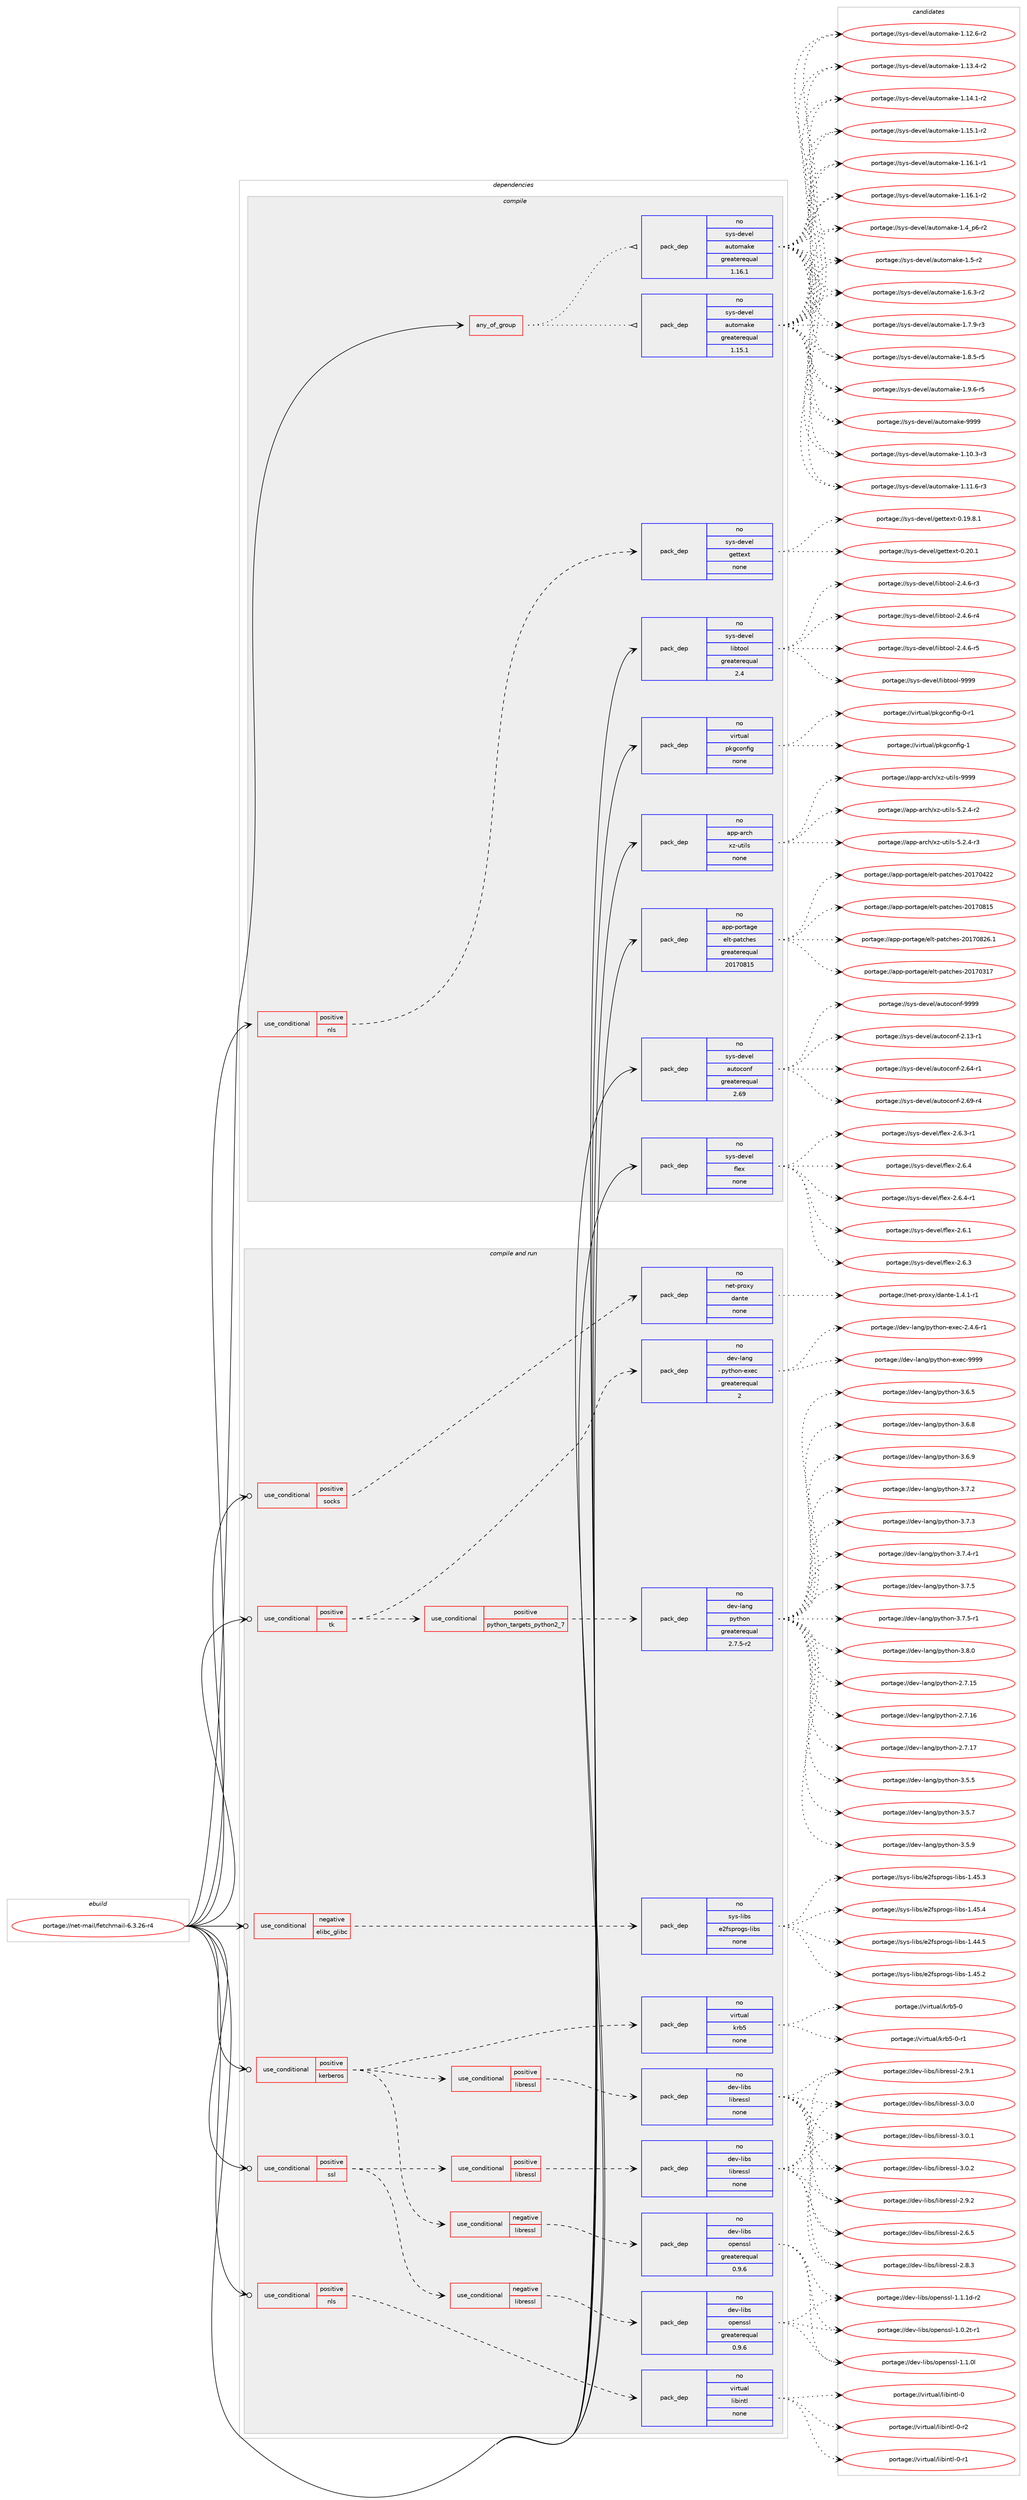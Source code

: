 digraph prolog {

# *************
# Graph options
# *************

newrank=true;
concentrate=true;
compound=true;
graph [rankdir=LR,fontname=Helvetica,fontsize=10,ranksep=1.5];#, ranksep=2.5, nodesep=0.2];
edge  [arrowhead=vee];
node  [fontname=Helvetica,fontsize=10];

# **********
# The ebuild
# **********

subgraph cluster_leftcol {
color=gray;
rank=same;
label=<<i>ebuild</i>>;
id [label="portage://net-mail/fetchmail-6.3.26-r4", color=red, width=4, href="../net-mail/fetchmail-6.3.26-r4.svg"];
}

# ****************
# The dependencies
# ****************

subgraph cluster_midcol {
color=gray;
label=<<i>dependencies</i>>;
subgraph cluster_compile {
fillcolor="#eeeeee";
style=filled;
label=<<i>compile</i>>;
subgraph any5891 {
dependency362657 [label=<<TABLE BORDER="0" CELLBORDER="1" CELLSPACING="0" CELLPADDING="4"><TR><TD CELLPADDING="10">any_of_group</TD></TR></TABLE>>, shape=none, color=red];subgraph pack265817 {
dependency362658 [label=<<TABLE BORDER="0" CELLBORDER="1" CELLSPACING="0" CELLPADDING="4" WIDTH="220"><TR><TD ROWSPAN="6" CELLPADDING="30">pack_dep</TD></TR><TR><TD WIDTH="110">no</TD></TR><TR><TD>sys-devel</TD></TR><TR><TD>automake</TD></TR><TR><TD>greaterequal</TD></TR><TR><TD>1.16.1</TD></TR></TABLE>>, shape=none, color=blue];
}
dependency362657:e -> dependency362658:w [weight=20,style="dotted",arrowhead="oinv"];
subgraph pack265818 {
dependency362659 [label=<<TABLE BORDER="0" CELLBORDER="1" CELLSPACING="0" CELLPADDING="4" WIDTH="220"><TR><TD ROWSPAN="6" CELLPADDING="30">pack_dep</TD></TR><TR><TD WIDTH="110">no</TD></TR><TR><TD>sys-devel</TD></TR><TR><TD>automake</TD></TR><TR><TD>greaterequal</TD></TR><TR><TD>1.15.1</TD></TR></TABLE>>, shape=none, color=blue];
}
dependency362657:e -> dependency362659:w [weight=20,style="dotted",arrowhead="oinv"];
}
id:e -> dependency362657:w [weight=20,style="solid",arrowhead="vee"];
subgraph cond90797 {
dependency362660 [label=<<TABLE BORDER="0" CELLBORDER="1" CELLSPACING="0" CELLPADDING="4"><TR><TD ROWSPAN="3" CELLPADDING="10">use_conditional</TD></TR><TR><TD>positive</TD></TR><TR><TD>nls</TD></TR></TABLE>>, shape=none, color=red];
subgraph pack265819 {
dependency362661 [label=<<TABLE BORDER="0" CELLBORDER="1" CELLSPACING="0" CELLPADDING="4" WIDTH="220"><TR><TD ROWSPAN="6" CELLPADDING="30">pack_dep</TD></TR><TR><TD WIDTH="110">no</TD></TR><TR><TD>sys-devel</TD></TR><TR><TD>gettext</TD></TR><TR><TD>none</TD></TR><TR><TD></TD></TR></TABLE>>, shape=none, color=blue];
}
dependency362660:e -> dependency362661:w [weight=20,style="dashed",arrowhead="vee"];
}
id:e -> dependency362660:w [weight=20,style="solid",arrowhead="vee"];
subgraph pack265820 {
dependency362662 [label=<<TABLE BORDER="0" CELLBORDER="1" CELLSPACING="0" CELLPADDING="4" WIDTH="220"><TR><TD ROWSPAN="6" CELLPADDING="30">pack_dep</TD></TR><TR><TD WIDTH="110">no</TD></TR><TR><TD>app-arch</TD></TR><TR><TD>xz-utils</TD></TR><TR><TD>none</TD></TR><TR><TD></TD></TR></TABLE>>, shape=none, color=blue];
}
id:e -> dependency362662:w [weight=20,style="solid",arrowhead="vee"];
subgraph pack265821 {
dependency362663 [label=<<TABLE BORDER="0" CELLBORDER="1" CELLSPACING="0" CELLPADDING="4" WIDTH="220"><TR><TD ROWSPAN="6" CELLPADDING="30">pack_dep</TD></TR><TR><TD WIDTH="110">no</TD></TR><TR><TD>app-portage</TD></TR><TR><TD>elt-patches</TD></TR><TR><TD>greaterequal</TD></TR><TR><TD>20170815</TD></TR></TABLE>>, shape=none, color=blue];
}
id:e -> dependency362663:w [weight=20,style="solid",arrowhead="vee"];
subgraph pack265822 {
dependency362664 [label=<<TABLE BORDER="0" CELLBORDER="1" CELLSPACING="0" CELLPADDING="4" WIDTH="220"><TR><TD ROWSPAN="6" CELLPADDING="30">pack_dep</TD></TR><TR><TD WIDTH="110">no</TD></TR><TR><TD>sys-devel</TD></TR><TR><TD>autoconf</TD></TR><TR><TD>greaterequal</TD></TR><TR><TD>2.69</TD></TR></TABLE>>, shape=none, color=blue];
}
id:e -> dependency362664:w [weight=20,style="solid",arrowhead="vee"];
subgraph pack265823 {
dependency362665 [label=<<TABLE BORDER="0" CELLBORDER="1" CELLSPACING="0" CELLPADDING="4" WIDTH="220"><TR><TD ROWSPAN="6" CELLPADDING="30">pack_dep</TD></TR><TR><TD WIDTH="110">no</TD></TR><TR><TD>sys-devel</TD></TR><TR><TD>flex</TD></TR><TR><TD>none</TD></TR><TR><TD></TD></TR></TABLE>>, shape=none, color=blue];
}
id:e -> dependency362665:w [weight=20,style="solid",arrowhead="vee"];
subgraph pack265824 {
dependency362666 [label=<<TABLE BORDER="0" CELLBORDER="1" CELLSPACING="0" CELLPADDING="4" WIDTH="220"><TR><TD ROWSPAN="6" CELLPADDING="30">pack_dep</TD></TR><TR><TD WIDTH="110">no</TD></TR><TR><TD>sys-devel</TD></TR><TR><TD>libtool</TD></TR><TR><TD>greaterequal</TD></TR><TR><TD>2.4</TD></TR></TABLE>>, shape=none, color=blue];
}
id:e -> dependency362666:w [weight=20,style="solid",arrowhead="vee"];
subgraph pack265825 {
dependency362667 [label=<<TABLE BORDER="0" CELLBORDER="1" CELLSPACING="0" CELLPADDING="4" WIDTH="220"><TR><TD ROWSPAN="6" CELLPADDING="30">pack_dep</TD></TR><TR><TD WIDTH="110">no</TD></TR><TR><TD>virtual</TD></TR><TR><TD>pkgconfig</TD></TR><TR><TD>none</TD></TR><TR><TD></TD></TR></TABLE>>, shape=none, color=blue];
}
id:e -> dependency362667:w [weight=20,style="solid",arrowhead="vee"];
}
subgraph cluster_compileandrun {
fillcolor="#eeeeee";
style=filled;
label=<<i>compile and run</i>>;
subgraph cond90798 {
dependency362668 [label=<<TABLE BORDER="0" CELLBORDER="1" CELLSPACING="0" CELLPADDING="4"><TR><TD ROWSPAN="3" CELLPADDING="10">use_conditional</TD></TR><TR><TD>negative</TD></TR><TR><TD>elibc_glibc</TD></TR></TABLE>>, shape=none, color=red];
subgraph pack265826 {
dependency362669 [label=<<TABLE BORDER="0" CELLBORDER="1" CELLSPACING="0" CELLPADDING="4" WIDTH="220"><TR><TD ROWSPAN="6" CELLPADDING="30">pack_dep</TD></TR><TR><TD WIDTH="110">no</TD></TR><TR><TD>sys-libs</TD></TR><TR><TD>e2fsprogs-libs</TD></TR><TR><TD>none</TD></TR><TR><TD></TD></TR></TABLE>>, shape=none, color=blue];
}
dependency362668:e -> dependency362669:w [weight=20,style="dashed",arrowhead="vee"];
}
id:e -> dependency362668:w [weight=20,style="solid",arrowhead="odotvee"];
subgraph cond90799 {
dependency362670 [label=<<TABLE BORDER="0" CELLBORDER="1" CELLSPACING="0" CELLPADDING="4"><TR><TD ROWSPAN="3" CELLPADDING="10">use_conditional</TD></TR><TR><TD>positive</TD></TR><TR><TD>kerberos</TD></TR></TABLE>>, shape=none, color=red];
subgraph pack265827 {
dependency362671 [label=<<TABLE BORDER="0" CELLBORDER="1" CELLSPACING="0" CELLPADDING="4" WIDTH="220"><TR><TD ROWSPAN="6" CELLPADDING="30">pack_dep</TD></TR><TR><TD WIDTH="110">no</TD></TR><TR><TD>virtual</TD></TR><TR><TD>krb5</TD></TR><TR><TD>none</TD></TR><TR><TD></TD></TR></TABLE>>, shape=none, color=blue];
}
dependency362670:e -> dependency362671:w [weight=20,style="dashed",arrowhead="vee"];
subgraph cond90800 {
dependency362672 [label=<<TABLE BORDER="0" CELLBORDER="1" CELLSPACING="0" CELLPADDING="4"><TR><TD ROWSPAN="3" CELLPADDING="10">use_conditional</TD></TR><TR><TD>negative</TD></TR><TR><TD>libressl</TD></TR></TABLE>>, shape=none, color=red];
subgraph pack265828 {
dependency362673 [label=<<TABLE BORDER="0" CELLBORDER="1" CELLSPACING="0" CELLPADDING="4" WIDTH="220"><TR><TD ROWSPAN="6" CELLPADDING="30">pack_dep</TD></TR><TR><TD WIDTH="110">no</TD></TR><TR><TD>dev-libs</TD></TR><TR><TD>openssl</TD></TR><TR><TD>greaterequal</TD></TR><TR><TD>0.9.6</TD></TR></TABLE>>, shape=none, color=blue];
}
dependency362672:e -> dependency362673:w [weight=20,style="dashed",arrowhead="vee"];
}
dependency362670:e -> dependency362672:w [weight=20,style="dashed",arrowhead="vee"];
subgraph cond90801 {
dependency362674 [label=<<TABLE BORDER="0" CELLBORDER="1" CELLSPACING="0" CELLPADDING="4"><TR><TD ROWSPAN="3" CELLPADDING="10">use_conditional</TD></TR><TR><TD>positive</TD></TR><TR><TD>libressl</TD></TR></TABLE>>, shape=none, color=red];
subgraph pack265829 {
dependency362675 [label=<<TABLE BORDER="0" CELLBORDER="1" CELLSPACING="0" CELLPADDING="4" WIDTH="220"><TR><TD ROWSPAN="6" CELLPADDING="30">pack_dep</TD></TR><TR><TD WIDTH="110">no</TD></TR><TR><TD>dev-libs</TD></TR><TR><TD>libressl</TD></TR><TR><TD>none</TD></TR><TR><TD></TD></TR></TABLE>>, shape=none, color=blue];
}
dependency362674:e -> dependency362675:w [weight=20,style="dashed",arrowhead="vee"];
}
dependency362670:e -> dependency362674:w [weight=20,style="dashed",arrowhead="vee"];
}
id:e -> dependency362670:w [weight=20,style="solid",arrowhead="odotvee"];
subgraph cond90802 {
dependency362676 [label=<<TABLE BORDER="0" CELLBORDER="1" CELLSPACING="0" CELLPADDING="4"><TR><TD ROWSPAN="3" CELLPADDING="10">use_conditional</TD></TR><TR><TD>positive</TD></TR><TR><TD>nls</TD></TR></TABLE>>, shape=none, color=red];
subgraph pack265830 {
dependency362677 [label=<<TABLE BORDER="0" CELLBORDER="1" CELLSPACING="0" CELLPADDING="4" WIDTH="220"><TR><TD ROWSPAN="6" CELLPADDING="30">pack_dep</TD></TR><TR><TD WIDTH="110">no</TD></TR><TR><TD>virtual</TD></TR><TR><TD>libintl</TD></TR><TR><TD>none</TD></TR><TR><TD></TD></TR></TABLE>>, shape=none, color=blue];
}
dependency362676:e -> dependency362677:w [weight=20,style="dashed",arrowhead="vee"];
}
id:e -> dependency362676:w [weight=20,style="solid",arrowhead="odotvee"];
subgraph cond90803 {
dependency362678 [label=<<TABLE BORDER="0" CELLBORDER="1" CELLSPACING="0" CELLPADDING="4"><TR><TD ROWSPAN="3" CELLPADDING="10">use_conditional</TD></TR><TR><TD>positive</TD></TR><TR><TD>socks</TD></TR></TABLE>>, shape=none, color=red];
subgraph pack265831 {
dependency362679 [label=<<TABLE BORDER="0" CELLBORDER="1" CELLSPACING="0" CELLPADDING="4" WIDTH="220"><TR><TD ROWSPAN="6" CELLPADDING="30">pack_dep</TD></TR><TR><TD WIDTH="110">no</TD></TR><TR><TD>net-proxy</TD></TR><TR><TD>dante</TD></TR><TR><TD>none</TD></TR><TR><TD></TD></TR></TABLE>>, shape=none, color=blue];
}
dependency362678:e -> dependency362679:w [weight=20,style="dashed",arrowhead="vee"];
}
id:e -> dependency362678:w [weight=20,style="solid",arrowhead="odotvee"];
subgraph cond90804 {
dependency362680 [label=<<TABLE BORDER="0" CELLBORDER="1" CELLSPACING="0" CELLPADDING="4"><TR><TD ROWSPAN="3" CELLPADDING="10">use_conditional</TD></TR><TR><TD>positive</TD></TR><TR><TD>ssl</TD></TR></TABLE>>, shape=none, color=red];
subgraph cond90805 {
dependency362681 [label=<<TABLE BORDER="0" CELLBORDER="1" CELLSPACING="0" CELLPADDING="4"><TR><TD ROWSPAN="3" CELLPADDING="10">use_conditional</TD></TR><TR><TD>negative</TD></TR><TR><TD>libressl</TD></TR></TABLE>>, shape=none, color=red];
subgraph pack265832 {
dependency362682 [label=<<TABLE BORDER="0" CELLBORDER="1" CELLSPACING="0" CELLPADDING="4" WIDTH="220"><TR><TD ROWSPAN="6" CELLPADDING="30">pack_dep</TD></TR><TR><TD WIDTH="110">no</TD></TR><TR><TD>dev-libs</TD></TR><TR><TD>openssl</TD></TR><TR><TD>greaterequal</TD></TR><TR><TD>0.9.6</TD></TR></TABLE>>, shape=none, color=blue];
}
dependency362681:e -> dependency362682:w [weight=20,style="dashed",arrowhead="vee"];
}
dependency362680:e -> dependency362681:w [weight=20,style="dashed",arrowhead="vee"];
subgraph cond90806 {
dependency362683 [label=<<TABLE BORDER="0" CELLBORDER="1" CELLSPACING="0" CELLPADDING="4"><TR><TD ROWSPAN="3" CELLPADDING="10">use_conditional</TD></TR><TR><TD>positive</TD></TR><TR><TD>libressl</TD></TR></TABLE>>, shape=none, color=red];
subgraph pack265833 {
dependency362684 [label=<<TABLE BORDER="0" CELLBORDER="1" CELLSPACING="0" CELLPADDING="4" WIDTH="220"><TR><TD ROWSPAN="6" CELLPADDING="30">pack_dep</TD></TR><TR><TD WIDTH="110">no</TD></TR><TR><TD>dev-libs</TD></TR><TR><TD>libressl</TD></TR><TR><TD>none</TD></TR><TR><TD></TD></TR></TABLE>>, shape=none, color=blue];
}
dependency362683:e -> dependency362684:w [weight=20,style="dashed",arrowhead="vee"];
}
dependency362680:e -> dependency362683:w [weight=20,style="dashed",arrowhead="vee"];
}
id:e -> dependency362680:w [weight=20,style="solid",arrowhead="odotvee"];
subgraph cond90807 {
dependency362685 [label=<<TABLE BORDER="0" CELLBORDER="1" CELLSPACING="0" CELLPADDING="4"><TR><TD ROWSPAN="3" CELLPADDING="10">use_conditional</TD></TR><TR><TD>positive</TD></TR><TR><TD>tk</TD></TR></TABLE>>, shape=none, color=red];
subgraph cond90808 {
dependency362686 [label=<<TABLE BORDER="0" CELLBORDER="1" CELLSPACING="0" CELLPADDING="4"><TR><TD ROWSPAN="3" CELLPADDING="10">use_conditional</TD></TR><TR><TD>positive</TD></TR><TR><TD>python_targets_python2_7</TD></TR></TABLE>>, shape=none, color=red];
subgraph pack265834 {
dependency362687 [label=<<TABLE BORDER="0" CELLBORDER="1" CELLSPACING="0" CELLPADDING="4" WIDTH="220"><TR><TD ROWSPAN="6" CELLPADDING="30">pack_dep</TD></TR><TR><TD WIDTH="110">no</TD></TR><TR><TD>dev-lang</TD></TR><TR><TD>python</TD></TR><TR><TD>greaterequal</TD></TR><TR><TD>2.7.5-r2</TD></TR></TABLE>>, shape=none, color=blue];
}
dependency362686:e -> dependency362687:w [weight=20,style="dashed",arrowhead="vee"];
}
dependency362685:e -> dependency362686:w [weight=20,style="dashed",arrowhead="vee"];
subgraph pack265835 {
dependency362688 [label=<<TABLE BORDER="0" CELLBORDER="1" CELLSPACING="0" CELLPADDING="4" WIDTH="220"><TR><TD ROWSPAN="6" CELLPADDING="30">pack_dep</TD></TR><TR><TD WIDTH="110">no</TD></TR><TR><TD>dev-lang</TD></TR><TR><TD>python-exec</TD></TR><TR><TD>greaterequal</TD></TR><TR><TD>2</TD></TR></TABLE>>, shape=none, color=blue];
}
dependency362685:e -> dependency362688:w [weight=20,style="dashed",arrowhead="vee"];
}
id:e -> dependency362685:w [weight=20,style="solid",arrowhead="odotvee"];
}
subgraph cluster_run {
fillcolor="#eeeeee";
style=filled;
label=<<i>run</i>>;
}
}

# **************
# The candidates
# **************

subgraph cluster_choices {
rank=same;
color=gray;
label=<<i>candidates</i>>;

subgraph choice265817 {
color=black;
nodesep=1;
choiceportage11512111545100101118101108479711711611110997107101454946494846514511451 [label="portage://sys-devel/automake-1.10.3-r3", color=red, width=4,href="../sys-devel/automake-1.10.3-r3.svg"];
choiceportage11512111545100101118101108479711711611110997107101454946494946544511451 [label="portage://sys-devel/automake-1.11.6-r3", color=red, width=4,href="../sys-devel/automake-1.11.6-r3.svg"];
choiceportage11512111545100101118101108479711711611110997107101454946495046544511450 [label="portage://sys-devel/automake-1.12.6-r2", color=red, width=4,href="../sys-devel/automake-1.12.6-r2.svg"];
choiceportage11512111545100101118101108479711711611110997107101454946495146524511450 [label="portage://sys-devel/automake-1.13.4-r2", color=red, width=4,href="../sys-devel/automake-1.13.4-r2.svg"];
choiceportage11512111545100101118101108479711711611110997107101454946495246494511450 [label="portage://sys-devel/automake-1.14.1-r2", color=red, width=4,href="../sys-devel/automake-1.14.1-r2.svg"];
choiceportage11512111545100101118101108479711711611110997107101454946495346494511450 [label="portage://sys-devel/automake-1.15.1-r2", color=red, width=4,href="../sys-devel/automake-1.15.1-r2.svg"];
choiceportage11512111545100101118101108479711711611110997107101454946495446494511449 [label="portage://sys-devel/automake-1.16.1-r1", color=red, width=4,href="../sys-devel/automake-1.16.1-r1.svg"];
choiceportage11512111545100101118101108479711711611110997107101454946495446494511450 [label="portage://sys-devel/automake-1.16.1-r2", color=red, width=4,href="../sys-devel/automake-1.16.1-r2.svg"];
choiceportage115121115451001011181011084797117116111109971071014549465295112544511450 [label="portage://sys-devel/automake-1.4_p6-r2", color=red, width=4,href="../sys-devel/automake-1.4_p6-r2.svg"];
choiceportage11512111545100101118101108479711711611110997107101454946534511450 [label="portage://sys-devel/automake-1.5-r2", color=red, width=4,href="../sys-devel/automake-1.5-r2.svg"];
choiceportage115121115451001011181011084797117116111109971071014549465446514511450 [label="portage://sys-devel/automake-1.6.3-r2", color=red, width=4,href="../sys-devel/automake-1.6.3-r2.svg"];
choiceportage115121115451001011181011084797117116111109971071014549465546574511451 [label="portage://sys-devel/automake-1.7.9-r3", color=red, width=4,href="../sys-devel/automake-1.7.9-r3.svg"];
choiceportage115121115451001011181011084797117116111109971071014549465646534511453 [label="portage://sys-devel/automake-1.8.5-r5", color=red, width=4,href="../sys-devel/automake-1.8.5-r5.svg"];
choiceportage115121115451001011181011084797117116111109971071014549465746544511453 [label="portage://sys-devel/automake-1.9.6-r5", color=red, width=4,href="../sys-devel/automake-1.9.6-r5.svg"];
choiceportage115121115451001011181011084797117116111109971071014557575757 [label="portage://sys-devel/automake-9999", color=red, width=4,href="../sys-devel/automake-9999.svg"];
dependency362658:e -> choiceportage11512111545100101118101108479711711611110997107101454946494846514511451:w [style=dotted,weight="100"];
dependency362658:e -> choiceportage11512111545100101118101108479711711611110997107101454946494946544511451:w [style=dotted,weight="100"];
dependency362658:e -> choiceportage11512111545100101118101108479711711611110997107101454946495046544511450:w [style=dotted,weight="100"];
dependency362658:e -> choiceportage11512111545100101118101108479711711611110997107101454946495146524511450:w [style=dotted,weight="100"];
dependency362658:e -> choiceportage11512111545100101118101108479711711611110997107101454946495246494511450:w [style=dotted,weight="100"];
dependency362658:e -> choiceportage11512111545100101118101108479711711611110997107101454946495346494511450:w [style=dotted,weight="100"];
dependency362658:e -> choiceportage11512111545100101118101108479711711611110997107101454946495446494511449:w [style=dotted,weight="100"];
dependency362658:e -> choiceportage11512111545100101118101108479711711611110997107101454946495446494511450:w [style=dotted,weight="100"];
dependency362658:e -> choiceportage115121115451001011181011084797117116111109971071014549465295112544511450:w [style=dotted,weight="100"];
dependency362658:e -> choiceportage11512111545100101118101108479711711611110997107101454946534511450:w [style=dotted,weight="100"];
dependency362658:e -> choiceportage115121115451001011181011084797117116111109971071014549465446514511450:w [style=dotted,weight="100"];
dependency362658:e -> choiceportage115121115451001011181011084797117116111109971071014549465546574511451:w [style=dotted,weight="100"];
dependency362658:e -> choiceportage115121115451001011181011084797117116111109971071014549465646534511453:w [style=dotted,weight="100"];
dependency362658:e -> choiceportage115121115451001011181011084797117116111109971071014549465746544511453:w [style=dotted,weight="100"];
dependency362658:e -> choiceportage115121115451001011181011084797117116111109971071014557575757:w [style=dotted,weight="100"];
}
subgraph choice265818 {
color=black;
nodesep=1;
choiceportage11512111545100101118101108479711711611110997107101454946494846514511451 [label="portage://sys-devel/automake-1.10.3-r3", color=red, width=4,href="../sys-devel/automake-1.10.3-r3.svg"];
choiceportage11512111545100101118101108479711711611110997107101454946494946544511451 [label="portage://sys-devel/automake-1.11.6-r3", color=red, width=4,href="../sys-devel/automake-1.11.6-r3.svg"];
choiceportage11512111545100101118101108479711711611110997107101454946495046544511450 [label="portage://sys-devel/automake-1.12.6-r2", color=red, width=4,href="../sys-devel/automake-1.12.6-r2.svg"];
choiceportage11512111545100101118101108479711711611110997107101454946495146524511450 [label="portage://sys-devel/automake-1.13.4-r2", color=red, width=4,href="../sys-devel/automake-1.13.4-r2.svg"];
choiceportage11512111545100101118101108479711711611110997107101454946495246494511450 [label="portage://sys-devel/automake-1.14.1-r2", color=red, width=4,href="../sys-devel/automake-1.14.1-r2.svg"];
choiceportage11512111545100101118101108479711711611110997107101454946495346494511450 [label="portage://sys-devel/automake-1.15.1-r2", color=red, width=4,href="../sys-devel/automake-1.15.1-r2.svg"];
choiceportage11512111545100101118101108479711711611110997107101454946495446494511449 [label="portage://sys-devel/automake-1.16.1-r1", color=red, width=4,href="../sys-devel/automake-1.16.1-r1.svg"];
choiceportage11512111545100101118101108479711711611110997107101454946495446494511450 [label="portage://sys-devel/automake-1.16.1-r2", color=red, width=4,href="../sys-devel/automake-1.16.1-r2.svg"];
choiceportage115121115451001011181011084797117116111109971071014549465295112544511450 [label="portage://sys-devel/automake-1.4_p6-r2", color=red, width=4,href="../sys-devel/automake-1.4_p6-r2.svg"];
choiceportage11512111545100101118101108479711711611110997107101454946534511450 [label="portage://sys-devel/automake-1.5-r2", color=red, width=4,href="../sys-devel/automake-1.5-r2.svg"];
choiceportage115121115451001011181011084797117116111109971071014549465446514511450 [label="portage://sys-devel/automake-1.6.3-r2", color=red, width=4,href="../sys-devel/automake-1.6.3-r2.svg"];
choiceportage115121115451001011181011084797117116111109971071014549465546574511451 [label="portage://sys-devel/automake-1.7.9-r3", color=red, width=4,href="../sys-devel/automake-1.7.9-r3.svg"];
choiceportage115121115451001011181011084797117116111109971071014549465646534511453 [label="portage://sys-devel/automake-1.8.5-r5", color=red, width=4,href="../sys-devel/automake-1.8.5-r5.svg"];
choiceportage115121115451001011181011084797117116111109971071014549465746544511453 [label="portage://sys-devel/automake-1.9.6-r5", color=red, width=4,href="../sys-devel/automake-1.9.6-r5.svg"];
choiceportage115121115451001011181011084797117116111109971071014557575757 [label="portage://sys-devel/automake-9999", color=red, width=4,href="../sys-devel/automake-9999.svg"];
dependency362659:e -> choiceportage11512111545100101118101108479711711611110997107101454946494846514511451:w [style=dotted,weight="100"];
dependency362659:e -> choiceportage11512111545100101118101108479711711611110997107101454946494946544511451:w [style=dotted,weight="100"];
dependency362659:e -> choiceportage11512111545100101118101108479711711611110997107101454946495046544511450:w [style=dotted,weight="100"];
dependency362659:e -> choiceportage11512111545100101118101108479711711611110997107101454946495146524511450:w [style=dotted,weight="100"];
dependency362659:e -> choiceportage11512111545100101118101108479711711611110997107101454946495246494511450:w [style=dotted,weight="100"];
dependency362659:e -> choiceportage11512111545100101118101108479711711611110997107101454946495346494511450:w [style=dotted,weight="100"];
dependency362659:e -> choiceportage11512111545100101118101108479711711611110997107101454946495446494511449:w [style=dotted,weight="100"];
dependency362659:e -> choiceportage11512111545100101118101108479711711611110997107101454946495446494511450:w [style=dotted,weight="100"];
dependency362659:e -> choiceportage115121115451001011181011084797117116111109971071014549465295112544511450:w [style=dotted,weight="100"];
dependency362659:e -> choiceportage11512111545100101118101108479711711611110997107101454946534511450:w [style=dotted,weight="100"];
dependency362659:e -> choiceportage115121115451001011181011084797117116111109971071014549465446514511450:w [style=dotted,weight="100"];
dependency362659:e -> choiceportage115121115451001011181011084797117116111109971071014549465546574511451:w [style=dotted,weight="100"];
dependency362659:e -> choiceportage115121115451001011181011084797117116111109971071014549465646534511453:w [style=dotted,weight="100"];
dependency362659:e -> choiceportage115121115451001011181011084797117116111109971071014549465746544511453:w [style=dotted,weight="100"];
dependency362659:e -> choiceportage115121115451001011181011084797117116111109971071014557575757:w [style=dotted,weight="100"];
}
subgraph choice265819 {
color=black;
nodesep=1;
choiceportage1151211154510010111810110847103101116116101120116454846495746564649 [label="portage://sys-devel/gettext-0.19.8.1", color=red, width=4,href="../sys-devel/gettext-0.19.8.1.svg"];
choiceportage115121115451001011181011084710310111611610112011645484650484649 [label="portage://sys-devel/gettext-0.20.1", color=red, width=4,href="../sys-devel/gettext-0.20.1.svg"];
dependency362661:e -> choiceportage1151211154510010111810110847103101116116101120116454846495746564649:w [style=dotted,weight="100"];
dependency362661:e -> choiceportage115121115451001011181011084710310111611610112011645484650484649:w [style=dotted,weight="100"];
}
subgraph choice265820 {
color=black;
nodesep=1;
choiceportage9711211245971149910447120122451171161051081154553465046524511450 [label="portage://app-arch/xz-utils-5.2.4-r2", color=red, width=4,href="../app-arch/xz-utils-5.2.4-r2.svg"];
choiceportage9711211245971149910447120122451171161051081154553465046524511451 [label="portage://app-arch/xz-utils-5.2.4-r3", color=red, width=4,href="../app-arch/xz-utils-5.2.4-r3.svg"];
choiceportage9711211245971149910447120122451171161051081154557575757 [label="portage://app-arch/xz-utils-9999", color=red, width=4,href="../app-arch/xz-utils-9999.svg"];
dependency362662:e -> choiceportage9711211245971149910447120122451171161051081154553465046524511450:w [style=dotted,weight="100"];
dependency362662:e -> choiceportage9711211245971149910447120122451171161051081154553465046524511451:w [style=dotted,weight="100"];
dependency362662:e -> choiceportage9711211245971149910447120122451171161051081154557575757:w [style=dotted,weight="100"];
}
subgraph choice265821 {
color=black;
nodesep=1;
choiceportage97112112451121111141169710310147101108116451129711699104101115455048495548514955 [label="portage://app-portage/elt-patches-20170317", color=red, width=4,href="../app-portage/elt-patches-20170317.svg"];
choiceportage97112112451121111141169710310147101108116451129711699104101115455048495548525050 [label="portage://app-portage/elt-patches-20170422", color=red, width=4,href="../app-portage/elt-patches-20170422.svg"];
choiceportage97112112451121111141169710310147101108116451129711699104101115455048495548564953 [label="portage://app-portage/elt-patches-20170815", color=red, width=4,href="../app-portage/elt-patches-20170815.svg"];
choiceportage971121124511211111411697103101471011081164511297116991041011154550484955485650544649 [label="portage://app-portage/elt-patches-20170826.1", color=red, width=4,href="../app-portage/elt-patches-20170826.1.svg"];
dependency362663:e -> choiceportage97112112451121111141169710310147101108116451129711699104101115455048495548514955:w [style=dotted,weight="100"];
dependency362663:e -> choiceportage97112112451121111141169710310147101108116451129711699104101115455048495548525050:w [style=dotted,weight="100"];
dependency362663:e -> choiceportage97112112451121111141169710310147101108116451129711699104101115455048495548564953:w [style=dotted,weight="100"];
dependency362663:e -> choiceportage971121124511211111411697103101471011081164511297116991041011154550484955485650544649:w [style=dotted,weight="100"];
}
subgraph choice265822 {
color=black;
nodesep=1;
choiceportage1151211154510010111810110847971171161119911111010245504649514511449 [label="portage://sys-devel/autoconf-2.13-r1", color=red, width=4,href="../sys-devel/autoconf-2.13-r1.svg"];
choiceportage1151211154510010111810110847971171161119911111010245504654524511449 [label="portage://sys-devel/autoconf-2.64-r1", color=red, width=4,href="../sys-devel/autoconf-2.64-r1.svg"];
choiceportage1151211154510010111810110847971171161119911111010245504654574511452 [label="portage://sys-devel/autoconf-2.69-r4", color=red, width=4,href="../sys-devel/autoconf-2.69-r4.svg"];
choiceportage115121115451001011181011084797117116111991111101024557575757 [label="portage://sys-devel/autoconf-9999", color=red, width=4,href="../sys-devel/autoconf-9999.svg"];
dependency362664:e -> choiceportage1151211154510010111810110847971171161119911111010245504649514511449:w [style=dotted,weight="100"];
dependency362664:e -> choiceportage1151211154510010111810110847971171161119911111010245504654524511449:w [style=dotted,weight="100"];
dependency362664:e -> choiceportage1151211154510010111810110847971171161119911111010245504654574511452:w [style=dotted,weight="100"];
dependency362664:e -> choiceportage115121115451001011181011084797117116111991111101024557575757:w [style=dotted,weight="100"];
}
subgraph choice265823 {
color=black;
nodesep=1;
choiceportage1151211154510010111810110847102108101120455046544649 [label="portage://sys-devel/flex-2.6.1", color=red, width=4,href="../sys-devel/flex-2.6.1.svg"];
choiceportage1151211154510010111810110847102108101120455046544651 [label="portage://sys-devel/flex-2.6.3", color=red, width=4,href="../sys-devel/flex-2.6.3.svg"];
choiceportage11512111545100101118101108471021081011204550465446514511449 [label="portage://sys-devel/flex-2.6.3-r1", color=red, width=4,href="../sys-devel/flex-2.6.3-r1.svg"];
choiceportage1151211154510010111810110847102108101120455046544652 [label="portage://sys-devel/flex-2.6.4", color=red, width=4,href="../sys-devel/flex-2.6.4.svg"];
choiceportage11512111545100101118101108471021081011204550465446524511449 [label="portage://sys-devel/flex-2.6.4-r1", color=red, width=4,href="../sys-devel/flex-2.6.4-r1.svg"];
dependency362665:e -> choiceportage1151211154510010111810110847102108101120455046544649:w [style=dotted,weight="100"];
dependency362665:e -> choiceportage1151211154510010111810110847102108101120455046544651:w [style=dotted,weight="100"];
dependency362665:e -> choiceportage11512111545100101118101108471021081011204550465446514511449:w [style=dotted,weight="100"];
dependency362665:e -> choiceportage1151211154510010111810110847102108101120455046544652:w [style=dotted,weight="100"];
dependency362665:e -> choiceportage11512111545100101118101108471021081011204550465446524511449:w [style=dotted,weight="100"];
}
subgraph choice265824 {
color=black;
nodesep=1;
choiceportage1151211154510010111810110847108105981161111111084550465246544511451 [label="portage://sys-devel/libtool-2.4.6-r3", color=red, width=4,href="../sys-devel/libtool-2.4.6-r3.svg"];
choiceportage1151211154510010111810110847108105981161111111084550465246544511452 [label="portage://sys-devel/libtool-2.4.6-r4", color=red, width=4,href="../sys-devel/libtool-2.4.6-r4.svg"];
choiceportage1151211154510010111810110847108105981161111111084550465246544511453 [label="portage://sys-devel/libtool-2.4.6-r5", color=red, width=4,href="../sys-devel/libtool-2.4.6-r5.svg"];
choiceportage1151211154510010111810110847108105981161111111084557575757 [label="portage://sys-devel/libtool-9999", color=red, width=4,href="../sys-devel/libtool-9999.svg"];
dependency362666:e -> choiceportage1151211154510010111810110847108105981161111111084550465246544511451:w [style=dotted,weight="100"];
dependency362666:e -> choiceportage1151211154510010111810110847108105981161111111084550465246544511452:w [style=dotted,weight="100"];
dependency362666:e -> choiceportage1151211154510010111810110847108105981161111111084550465246544511453:w [style=dotted,weight="100"];
dependency362666:e -> choiceportage1151211154510010111810110847108105981161111111084557575757:w [style=dotted,weight="100"];
}
subgraph choice265825 {
color=black;
nodesep=1;
choiceportage11810511411611797108471121071039911111010210510345484511449 [label="portage://virtual/pkgconfig-0-r1", color=red, width=4,href="../virtual/pkgconfig-0-r1.svg"];
choiceportage1181051141161179710847112107103991111101021051034549 [label="portage://virtual/pkgconfig-1", color=red, width=4,href="../virtual/pkgconfig-1.svg"];
dependency362667:e -> choiceportage11810511411611797108471121071039911111010210510345484511449:w [style=dotted,weight="100"];
dependency362667:e -> choiceportage1181051141161179710847112107103991111101021051034549:w [style=dotted,weight="100"];
}
subgraph choice265826 {
color=black;
nodesep=1;
choiceportage11512111545108105981154710150102115112114111103115451081059811545494652524653 [label="portage://sys-libs/e2fsprogs-libs-1.44.5", color=red, width=4,href="../sys-libs/e2fsprogs-libs-1.44.5.svg"];
choiceportage11512111545108105981154710150102115112114111103115451081059811545494652534650 [label="portage://sys-libs/e2fsprogs-libs-1.45.2", color=red, width=4,href="../sys-libs/e2fsprogs-libs-1.45.2.svg"];
choiceportage11512111545108105981154710150102115112114111103115451081059811545494652534651 [label="portage://sys-libs/e2fsprogs-libs-1.45.3", color=red, width=4,href="../sys-libs/e2fsprogs-libs-1.45.3.svg"];
choiceportage11512111545108105981154710150102115112114111103115451081059811545494652534652 [label="portage://sys-libs/e2fsprogs-libs-1.45.4", color=red, width=4,href="../sys-libs/e2fsprogs-libs-1.45.4.svg"];
dependency362669:e -> choiceportage11512111545108105981154710150102115112114111103115451081059811545494652524653:w [style=dotted,weight="100"];
dependency362669:e -> choiceportage11512111545108105981154710150102115112114111103115451081059811545494652534650:w [style=dotted,weight="100"];
dependency362669:e -> choiceportage11512111545108105981154710150102115112114111103115451081059811545494652534651:w [style=dotted,weight="100"];
dependency362669:e -> choiceportage11512111545108105981154710150102115112114111103115451081059811545494652534652:w [style=dotted,weight="100"];
}
subgraph choice265827 {
color=black;
nodesep=1;
choiceportage118105114116117971084710711498534548 [label="portage://virtual/krb5-0", color=red, width=4,href="../virtual/krb5-0.svg"];
choiceportage1181051141161179710847107114985345484511449 [label="portage://virtual/krb5-0-r1", color=red, width=4,href="../virtual/krb5-0-r1.svg"];
dependency362671:e -> choiceportage118105114116117971084710711498534548:w [style=dotted,weight="100"];
dependency362671:e -> choiceportage1181051141161179710847107114985345484511449:w [style=dotted,weight="100"];
}
subgraph choice265828 {
color=black;
nodesep=1;
choiceportage1001011184510810598115471111121011101151151084549464846501164511449 [label="portage://dev-libs/openssl-1.0.2t-r1", color=red, width=4,href="../dev-libs/openssl-1.0.2t-r1.svg"];
choiceportage100101118451081059811547111112101110115115108454946494648108 [label="portage://dev-libs/openssl-1.1.0l", color=red, width=4,href="../dev-libs/openssl-1.1.0l.svg"];
choiceportage1001011184510810598115471111121011101151151084549464946491004511450 [label="portage://dev-libs/openssl-1.1.1d-r2", color=red, width=4,href="../dev-libs/openssl-1.1.1d-r2.svg"];
dependency362673:e -> choiceportage1001011184510810598115471111121011101151151084549464846501164511449:w [style=dotted,weight="100"];
dependency362673:e -> choiceportage100101118451081059811547111112101110115115108454946494648108:w [style=dotted,weight="100"];
dependency362673:e -> choiceportage1001011184510810598115471111121011101151151084549464946491004511450:w [style=dotted,weight="100"];
}
subgraph choice265829 {
color=black;
nodesep=1;
choiceportage10010111845108105981154710810598114101115115108455046544653 [label="portage://dev-libs/libressl-2.6.5", color=red, width=4,href="../dev-libs/libressl-2.6.5.svg"];
choiceportage10010111845108105981154710810598114101115115108455046564651 [label="portage://dev-libs/libressl-2.8.3", color=red, width=4,href="../dev-libs/libressl-2.8.3.svg"];
choiceportage10010111845108105981154710810598114101115115108455046574649 [label="portage://dev-libs/libressl-2.9.1", color=red, width=4,href="../dev-libs/libressl-2.9.1.svg"];
choiceportage10010111845108105981154710810598114101115115108455046574650 [label="portage://dev-libs/libressl-2.9.2", color=red, width=4,href="../dev-libs/libressl-2.9.2.svg"];
choiceportage10010111845108105981154710810598114101115115108455146484648 [label="portage://dev-libs/libressl-3.0.0", color=red, width=4,href="../dev-libs/libressl-3.0.0.svg"];
choiceportage10010111845108105981154710810598114101115115108455146484649 [label="portage://dev-libs/libressl-3.0.1", color=red, width=4,href="../dev-libs/libressl-3.0.1.svg"];
choiceportage10010111845108105981154710810598114101115115108455146484650 [label="portage://dev-libs/libressl-3.0.2", color=red, width=4,href="../dev-libs/libressl-3.0.2.svg"];
dependency362675:e -> choiceportage10010111845108105981154710810598114101115115108455046544653:w [style=dotted,weight="100"];
dependency362675:e -> choiceportage10010111845108105981154710810598114101115115108455046564651:w [style=dotted,weight="100"];
dependency362675:e -> choiceportage10010111845108105981154710810598114101115115108455046574649:w [style=dotted,weight="100"];
dependency362675:e -> choiceportage10010111845108105981154710810598114101115115108455046574650:w [style=dotted,weight="100"];
dependency362675:e -> choiceportage10010111845108105981154710810598114101115115108455146484648:w [style=dotted,weight="100"];
dependency362675:e -> choiceportage10010111845108105981154710810598114101115115108455146484649:w [style=dotted,weight="100"];
dependency362675:e -> choiceportage10010111845108105981154710810598114101115115108455146484650:w [style=dotted,weight="100"];
}
subgraph choice265830 {
color=black;
nodesep=1;
choiceportage1181051141161179710847108105981051101161084548 [label="portage://virtual/libintl-0", color=red, width=4,href="../virtual/libintl-0.svg"];
choiceportage11810511411611797108471081059810511011610845484511449 [label="portage://virtual/libintl-0-r1", color=red, width=4,href="../virtual/libintl-0-r1.svg"];
choiceportage11810511411611797108471081059810511011610845484511450 [label="portage://virtual/libintl-0-r2", color=red, width=4,href="../virtual/libintl-0-r2.svg"];
dependency362677:e -> choiceportage1181051141161179710847108105981051101161084548:w [style=dotted,weight="100"];
dependency362677:e -> choiceportage11810511411611797108471081059810511011610845484511449:w [style=dotted,weight="100"];
dependency362677:e -> choiceportage11810511411611797108471081059810511011610845484511450:w [style=dotted,weight="100"];
}
subgraph choice265831 {
color=black;
nodesep=1;
choiceportage1101011164511211411112012147100971101161014549465246494511449 [label="portage://net-proxy/dante-1.4.1-r1", color=red, width=4,href="../net-proxy/dante-1.4.1-r1.svg"];
dependency362679:e -> choiceportage1101011164511211411112012147100971101161014549465246494511449:w [style=dotted,weight="100"];
}
subgraph choice265832 {
color=black;
nodesep=1;
choiceportage1001011184510810598115471111121011101151151084549464846501164511449 [label="portage://dev-libs/openssl-1.0.2t-r1", color=red, width=4,href="../dev-libs/openssl-1.0.2t-r1.svg"];
choiceportage100101118451081059811547111112101110115115108454946494648108 [label="portage://dev-libs/openssl-1.1.0l", color=red, width=4,href="../dev-libs/openssl-1.1.0l.svg"];
choiceportage1001011184510810598115471111121011101151151084549464946491004511450 [label="portage://dev-libs/openssl-1.1.1d-r2", color=red, width=4,href="../dev-libs/openssl-1.1.1d-r2.svg"];
dependency362682:e -> choiceportage1001011184510810598115471111121011101151151084549464846501164511449:w [style=dotted,weight="100"];
dependency362682:e -> choiceportage100101118451081059811547111112101110115115108454946494648108:w [style=dotted,weight="100"];
dependency362682:e -> choiceportage1001011184510810598115471111121011101151151084549464946491004511450:w [style=dotted,weight="100"];
}
subgraph choice265833 {
color=black;
nodesep=1;
choiceportage10010111845108105981154710810598114101115115108455046544653 [label="portage://dev-libs/libressl-2.6.5", color=red, width=4,href="../dev-libs/libressl-2.6.5.svg"];
choiceportage10010111845108105981154710810598114101115115108455046564651 [label="portage://dev-libs/libressl-2.8.3", color=red, width=4,href="../dev-libs/libressl-2.8.3.svg"];
choiceportage10010111845108105981154710810598114101115115108455046574649 [label="portage://dev-libs/libressl-2.9.1", color=red, width=4,href="../dev-libs/libressl-2.9.1.svg"];
choiceportage10010111845108105981154710810598114101115115108455046574650 [label="portage://dev-libs/libressl-2.9.2", color=red, width=4,href="../dev-libs/libressl-2.9.2.svg"];
choiceportage10010111845108105981154710810598114101115115108455146484648 [label="portage://dev-libs/libressl-3.0.0", color=red, width=4,href="../dev-libs/libressl-3.0.0.svg"];
choiceportage10010111845108105981154710810598114101115115108455146484649 [label="portage://dev-libs/libressl-3.0.1", color=red, width=4,href="../dev-libs/libressl-3.0.1.svg"];
choiceportage10010111845108105981154710810598114101115115108455146484650 [label="portage://dev-libs/libressl-3.0.2", color=red, width=4,href="../dev-libs/libressl-3.0.2.svg"];
dependency362684:e -> choiceportage10010111845108105981154710810598114101115115108455046544653:w [style=dotted,weight="100"];
dependency362684:e -> choiceportage10010111845108105981154710810598114101115115108455046564651:w [style=dotted,weight="100"];
dependency362684:e -> choiceportage10010111845108105981154710810598114101115115108455046574649:w [style=dotted,weight="100"];
dependency362684:e -> choiceportage10010111845108105981154710810598114101115115108455046574650:w [style=dotted,weight="100"];
dependency362684:e -> choiceportage10010111845108105981154710810598114101115115108455146484648:w [style=dotted,weight="100"];
dependency362684:e -> choiceportage10010111845108105981154710810598114101115115108455146484649:w [style=dotted,weight="100"];
dependency362684:e -> choiceportage10010111845108105981154710810598114101115115108455146484650:w [style=dotted,weight="100"];
}
subgraph choice265834 {
color=black;
nodesep=1;
choiceportage10010111845108971101034711212111610411111045504655464953 [label="portage://dev-lang/python-2.7.15", color=red, width=4,href="../dev-lang/python-2.7.15.svg"];
choiceportage10010111845108971101034711212111610411111045504655464954 [label="portage://dev-lang/python-2.7.16", color=red, width=4,href="../dev-lang/python-2.7.16.svg"];
choiceportage10010111845108971101034711212111610411111045504655464955 [label="portage://dev-lang/python-2.7.17", color=red, width=4,href="../dev-lang/python-2.7.17.svg"];
choiceportage100101118451089711010347112121116104111110455146534653 [label="portage://dev-lang/python-3.5.5", color=red, width=4,href="../dev-lang/python-3.5.5.svg"];
choiceportage100101118451089711010347112121116104111110455146534655 [label="portage://dev-lang/python-3.5.7", color=red, width=4,href="../dev-lang/python-3.5.7.svg"];
choiceportage100101118451089711010347112121116104111110455146534657 [label="portage://dev-lang/python-3.5.9", color=red, width=4,href="../dev-lang/python-3.5.9.svg"];
choiceportage100101118451089711010347112121116104111110455146544653 [label="portage://dev-lang/python-3.6.5", color=red, width=4,href="../dev-lang/python-3.6.5.svg"];
choiceportage100101118451089711010347112121116104111110455146544656 [label="portage://dev-lang/python-3.6.8", color=red, width=4,href="../dev-lang/python-3.6.8.svg"];
choiceportage100101118451089711010347112121116104111110455146544657 [label="portage://dev-lang/python-3.6.9", color=red, width=4,href="../dev-lang/python-3.6.9.svg"];
choiceportage100101118451089711010347112121116104111110455146554650 [label="portage://dev-lang/python-3.7.2", color=red, width=4,href="../dev-lang/python-3.7.2.svg"];
choiceportage100101118451089711010347112121116104111110455146554651 [label="portage://dev-lang/python-3.7.3", color=red, width=4,href="../dev-lang/python-3.7.3.svg"];
choiceportage1001011184510897110103471121211161041111104551465546524511449 [label="portage://dev-lang/python-3.7.4-r1", color=red, width=4,href="../dev-lang/python-3.7.4-r1.svg"];
choiceportage100101118451089711010347112121116104111110455146554653 [label="portage://dev-lang/python-3.7.5", color=red, width=4,href="../dev-lang/python-3.7.5.svg"];
choiceportage1001011184510897110103471121211161041111104551465546534511449 [label="portage://dev-lang/python-3.7.5-r1", color=red, width=4,href="../dev-lang/python-3.7.5-r1.svg"];
choiceportage100101118451089711010347112121116104111110455146564648 [label="portage://dev-lang/python-3.8.0", color=red, width=4,href="../dev-lang/python-3.8.0.svg"];
dependency362687:e -> choiceportage10010111845108971101034711212111610411111045504655464953:w [style=dotted,weight="100"];
dependency362687:e -> choiceportage10010111845108971101034711212111610411111045504655464954:w [style=dotted,weight="100"];
dependency362687:e -> choiceportage10010111845108971101034711212111610411111045504655464955:w [style=dotted,weight="100"];
dependency362687:e -> choiceportage100101118451089711010347112121116104111110455146534653:w [style=dotted,weight="100"];
dependency362687:e -> choiceportage100101118451089711010347112121116104111110455146534655:w [style=dotted,weight="100"];
dependency362687:e -> choiceportage100101118451089711010347112121116104111110455146534657:w [style=dotted,weight="100"];
dependency362687:e -> choiceportage100101118451089711010347112121116104111110455146544653:w [style=dotted,weight="100"];
dependency362687:e -> choiceportage100101118451089711010347112121116104111110455146544656:w [style=dotted,weight="100"];
dependency362687:e -> choiceportage100101118451089711010347112121116104111110455146544657:w [style=dotted,weight="100"];
dependency362687:e -> choiceportage100101118451089711010347112121116104111110455146554650:w [style=dotted,weight="100"];
dependency362687:e -> choiceportage100101118451089711010347112121116104111110455146554651:w [style=dotted,weight="100"];
dependency362687:e -> choiceportage1001011184510897110103471121211161041111104551465546524511449:w [style=dotted,weight="100"];
dependency362687:e -> choiceportage100101118451089711010347112121116104111110455146554653:w [style=dotted,weight="100"];
dependency362687:e -> choiceportage1001011184510897110103471121211161041111104551465546534511449:w [style=dotted,weight="100"];
dependency362687:e -> choiceportage100101118451089711010347112121116104111110455146564648:w [style=dotted,weight="100"];
}
subgraph choice265835 {
color=black;
nodesep=1;
choiceportage10010111845108971101034711212111610411111045101120101994550465246544511449 [label="portage://dev-lang/python-exec-2.4.6-r1", color=red, width=4,href="../dev-lang/python-exec-2.4.6-r1.svg"];
choiceportage10010111845108971101034711212111610411111045101120101994557575757 [label="portage://dev-lang/python-exec-9999", color=red, width=4,href="../dev-lang/python-exec-9999.svg"];
dependency362688:e -> choiceportage10010111845108971101034711212111610411111045101120101994550465246544511449:w [style=dotted,weight="100"];
dependency362688:e -> choiceportage10010111845108971101034711212111610411111045101120101994557575757:w [style=dotted,weight="100"];
}
}

}
